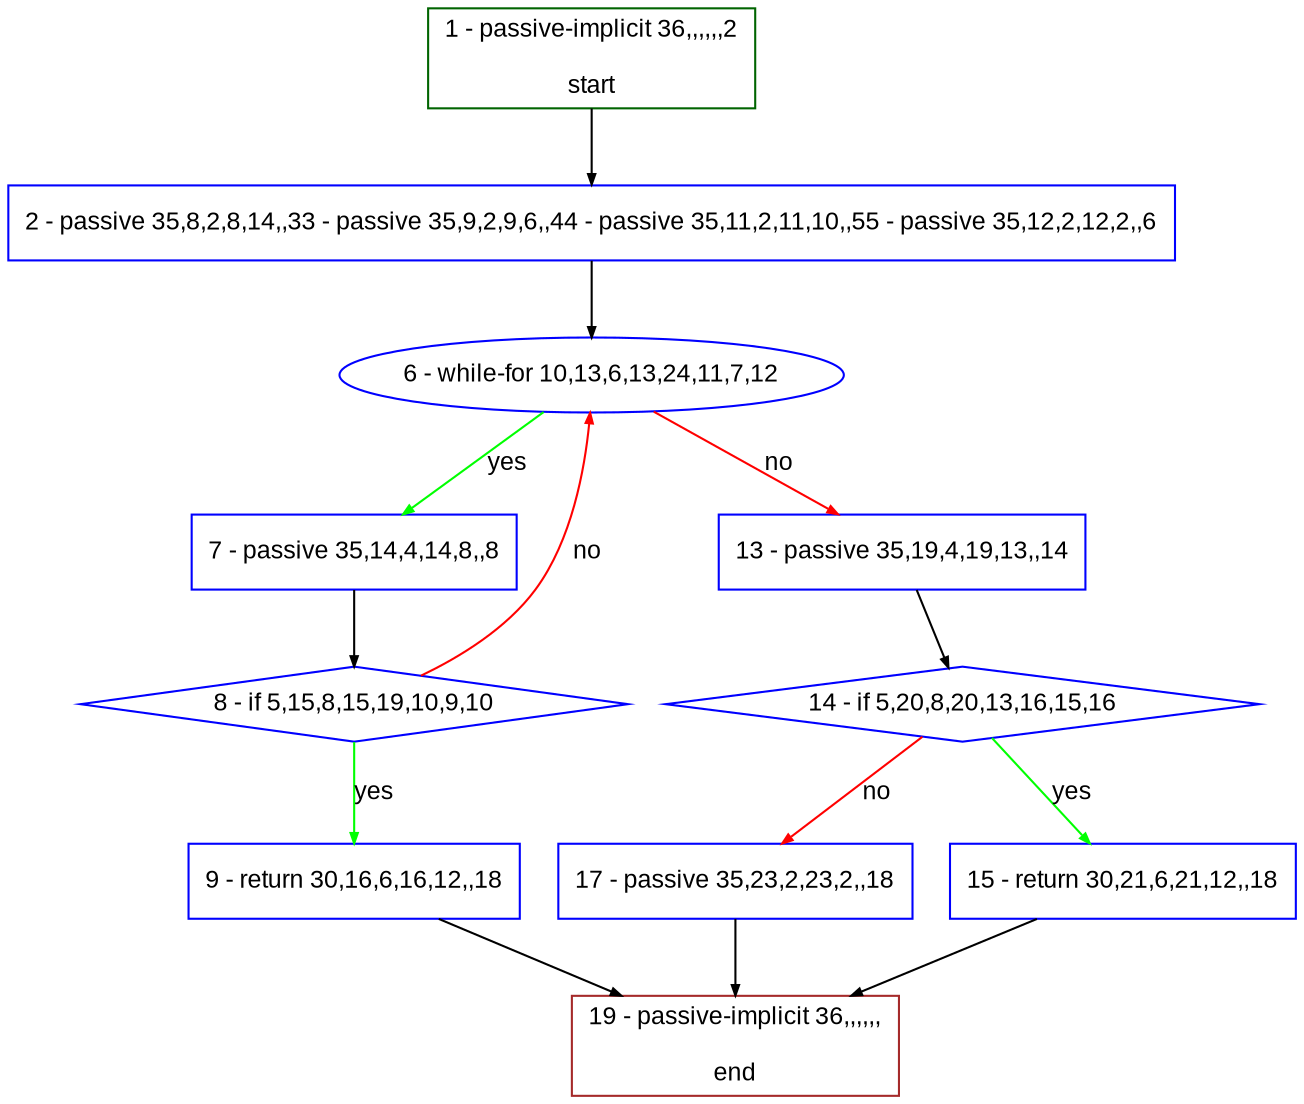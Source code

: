 digraph "" {
  graph [bgcolor="white", fillcolor="#FFFFCC", pack="true", packmode="clust", fontname="Arial", label="", fontsize="12", compound="true", style="rounded,filled"];
  node [node_initialized="no", fillcolor="white", fontname="Arial", label="", color="grey", fontsize="12", fixedsize="false", compound="true", shape="rectangle", style="filled"];
  edge [arrowtail="none", lhead="", fontcolor="black", fontname="Arial", label="", color="black", fontsize="12", arrowhead="normal", arrowsize="0.5", compound="true", ltail="", dir="forward"];
  __N1 [fillcolor="#ffffff", label="2 - passive 35,8,2,8,14,,33 - passive 35,9,2,9,6,,44 - passive 35,11,2,11,10,,55 - passive 35,12,2,12,2,,6", color="#0000ff", shape="box", style="filled"];
  __N2 [fillcolor="#ffffff", label="1 - passive-implicit 36,,,,,,2\n\nstart", color="#006400", shape="box", style="filled"];
  __N3 [fillcolor="#ffffff", label="6 - while-for 10,13,6,13,24,11,7,12", color="#0000ff", shape="oval", style="filled"];
  __N4 [fillcolor="#ffffff", label="7 - passive 35,14,4,14,8,,8", color="#0000ff", shape="box", style="filled"];
  __N5 [fillcolor="#ffffff", label="13 - passive 35,19,4,19,13,,14", color="#0000ff", shape="box", style="filled"];
  __N6 [fillcolor="#ffffff", label="8 - if 5,15,8,15,19,10,9,10", color="#0000ff", shape="diamond", style="filled"];
  __N7 [fillcolor="#ffffff", label="9 - return 30,16,6,16,12,,18", color="#0000ff", shape="box", style="filled"];
  __N8 [fillcolor="#ffffff", label="19 - passive-implicit 36,,,,,,\n\nend", color="#a52a2a", shape="box", style="filled"];
  __N9 [fillcolor="#ffffff", label="14 - if 5,20,8,20,13,16,15,16", color="#0000ff", shape="diamond", style="filled"];
  __N10 [fillcolor="#ffffff", label="15 - return 30,21,6,21,12,,18", color="#0000ff", shape="box", style="filled"];
  __N11 [fillcolor="#ffffff", label="17 - passive 35,23,2,23,2,,18", color="#0000ff", shape="box", style="filled"];
  __N2 -> __N1 [arrowtail="none", color="#000000", label="", arrowhead="normal", dir="forward"];
  __N1 -> __N3 [arrowtail="none", color="#000000", label="", arrowhead="normal", dir="forward"];
  __N3 -> __N4 [arrowtail="none", color="#00ff00", label="yes", arrowhead="normal", dir="forward"];
  __N3 -> __N5 [arrowtail="none", color="#ff0000", label="no", arrowhead="normal", dir="forward"];
  __N4 -> __N6 [arrowtail="none", color="#000000", label="", arrowhead="normal", dir="forward"];
  __N6 -> __N3 [arrowtail="none", color="#ff0000", label="no", arrowhead="normal", dir="forward"];
  __N6 -> __N7 [arrowtail="none", color="#00ff00", label="yes", arrowhead="normal", dir="forward"];
  __N7 -> __N8 [arrowtail="none", color="#000000", label="", arrowhead="normal", dir="forward"];
  __N5 -> __N9 [arrowtail="none", color="#000000", label="", arrowhead="normal", dir="forward"];
  __N9 -> __N10 [arrowtail="none", color="#00ff00", label="yes", arrowhead="normal", dir="forward"];
  __N9 -> __N11 [arrowtail="none", color="#ff0000", label="no", arrowhead="normal", dir="forward"];
  __N10 -> __N8 [arrowtail="none", color="#000000", label="", arrowhead="normal", dir="forward"];
  __N11 -> __N8 [arrowtail="none", color="#000000", label="", arrowhead="normal", dir="forward"];
}
